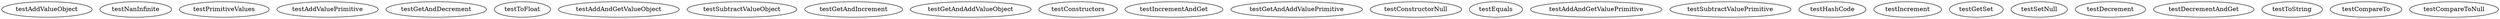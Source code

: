 digraph G {
testAddValueObject;
testNanInfinite;
testPrimitiveValues;
testAddValuePrimitive;
testGetAndDecrement;
testToFloat;
testAddAndGetValueObject;
testSubtractValueObject;
testGetAndIncrement;
testGetAndAddValueObject;
testConstructors;
testIncrementAndGet;
testGetAndAddValuePrimitive;
testConstructorNull;
testEquals;
testAddAndGetValuePrimitive;
testSubtractValuePrimitive;
testHashCode;
testIncrement;
testGetSet;
testSetNull;
testDecrement;
testDecrementAndGet;
testToString;
testCompareTo;
testCompareToNull;
}